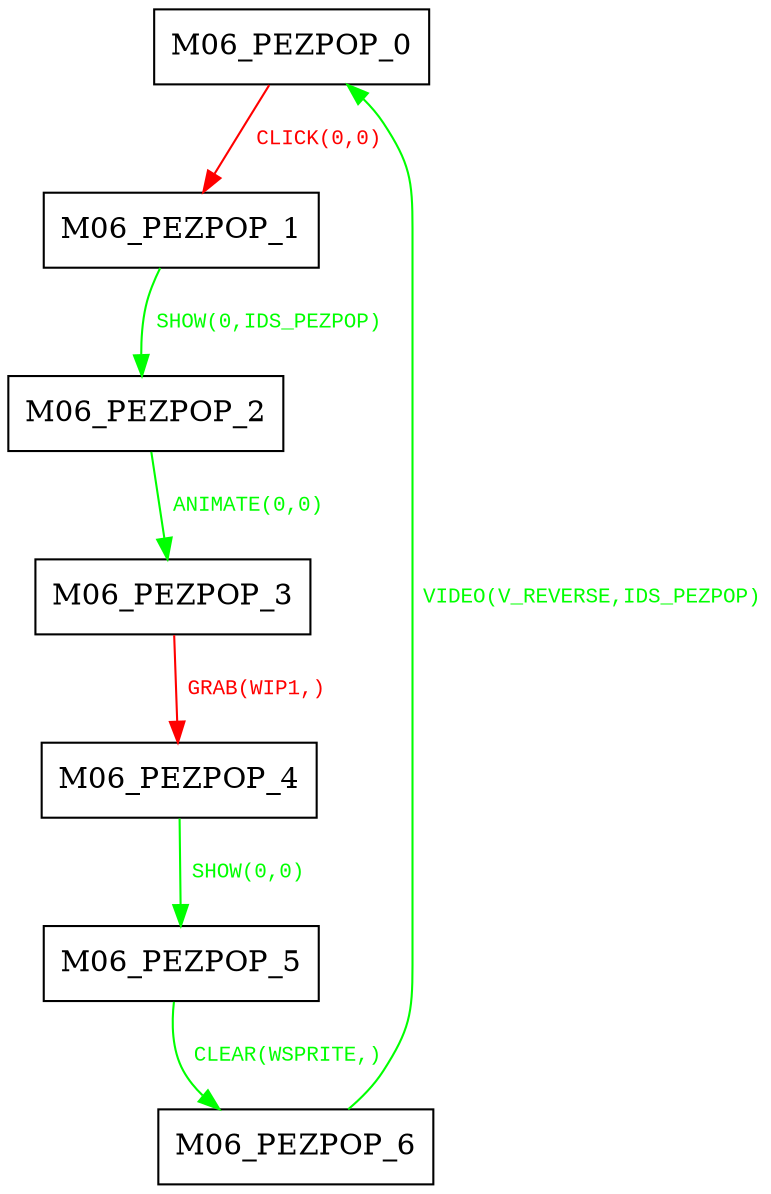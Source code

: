 digraph {
 node [shape=record];
"M06_PEZPOP_0" -> "M06_PEZPOP_1"[color=red, fontcolor=red, label=< <font face="Courier New" point-size="10">
CLICK(0,0)<br/>
</font>>];
"M06_PEZPOP_1" -> "M06_PEZPOP_2"[color=green, fontcolor=green, label=< <font face="Courier New" point-size="10">
SHOW(0,IDS_PEZPOP)<br/>
</font>>];
"M06_PEZPOP_2" -> "M06_PEZPOP_3"[color=green, fontcolor=green, label=< <font face="Courier New" point-size="10">
ANIMATE(0,0)<br/>
</font>>];
"M06_PEZPOP_3" -> "M06_PEZPOP_4"[color=red, fontcolor=red, label=< <font face="Courier New" point-size="10">
GRAB(WIP1,)<br/>
</font>>];
"M06_PEZPOP_4" -> "M06_PEZPOP_5"[color=green, fontcolor=green, label=< <font face="Courier New" point-size="10">
SHOW(0,0)<br/>
</font>>];
"M06_PEZPOP_5" -> "M06_PEZPOP_6"[color=green, fontcolor=green, label=< <font face="Courier New" point-size="10">
CLEAR(WSPRITE,)<br/>
</font>>];
"M06_PEZPOP_6" -> "M06_PEZPOP_0"[color=green, fontcolor=green, label=< <font face="Courier New" point-size="10">
VIDEO(V_REVERSE,IDS_PEZPOP)<br/>
</font>>];
}
